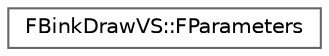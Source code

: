 digraph "Graphical Class Hierarchy"
{
 // INTERACTIVE_SVG=YES
 // LATEX_PDF_SIZE
  bgcolor="transparent";
  edge [fontname=Helvetica,fontsize=10,labelfontname=Helvetica,labelfontsize=10];
  node [fontname=Helvetica,fontsize=10,shape=box,height=0.2,width=0.4];
  rankdir="LR";
  Node0 [id="Node000000",label="FBinkDrawVS::FParameters",height=0.2,width=0.4,color="grey40", fillcolor="white", style="filled",URL="$d2/d5f/classFBinkDrawVS_1_1FParameters.html",tooltip=" "];
}
